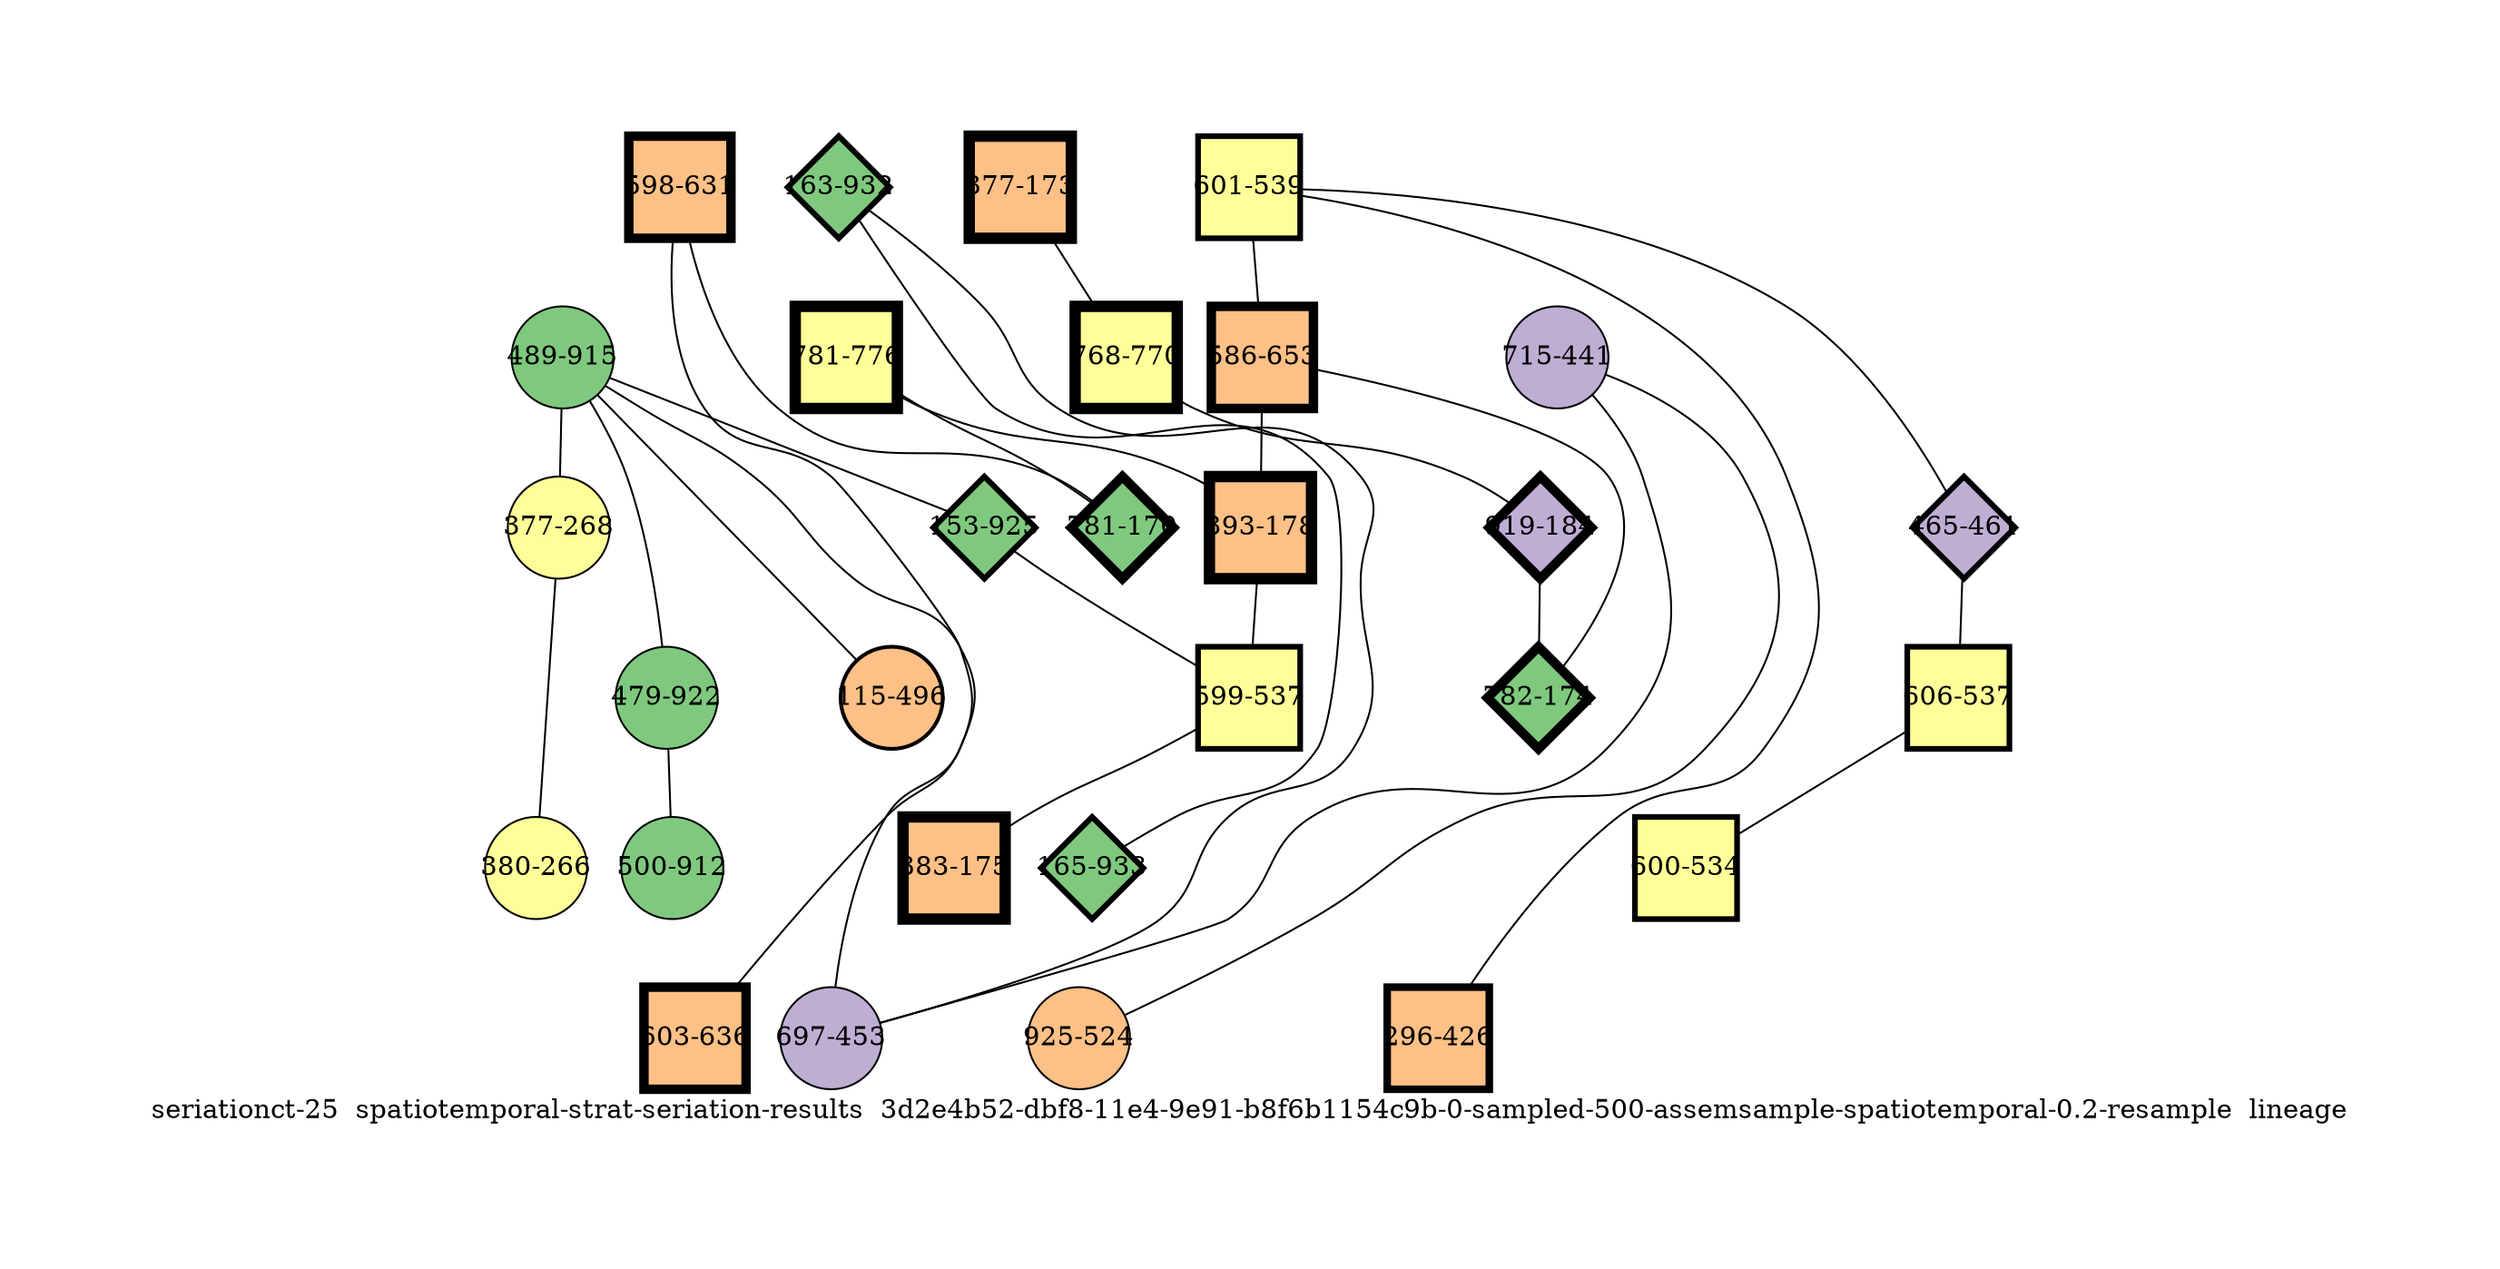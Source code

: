 strict graph "seriationct-25  spatiotemporal-strat-seriation-results  3d2e4b52-dbf8-11e4-9e91-b8f6b1154c9b-0-sampled-500-assemsample-spatiotemporal-0.2-resample  lineage" {
labelloc=b;
ratio=auto;
pad="1.0";
label="seriationct-25  spatiotemporal-strat-seriation-results  3d2e4b52-dbf8-11e4-9e91-b8f6b1154c9b-0-sampled-500-assemsample-spatiotemporal-0.2-resample  lineage";
node [width="0.75", style=filled, fixedsize=true, height="0.75", shape=circle, label=""];
0 [xCoordinate="776.0", appears_in_slice=6, yCoordinate="781.0", colorscheme=accent6, lineage_id=1, short_label="781-776", label="781-776", shape=square, cluster_id=3, fillcolor=4, size="500.0", id=0, penwidth="6.0"];
1 [xCoordinate="932.0", appears_in_slice=3, yCoordinate="163.0", colorscheme=accent6, lineage_id=2, short_label="163-932", label="163-932", shape=diamond, cluster_id=0, fillcolor=1, size="500.0", id=1, penwidth="3.0"];
2 [xCoordinate="915.0", appears_in_slice=1, yCoordinate="489.0", colorscheme=accent6, lineage_id=0, short_label="489-915", label="489-915", shape=circle, cluster_id=0, fillcolor=1, size="500.0", id=2, penwidth="1.0"];
3 [xCoordinate="441.0", appears_in_slice=1, yCoordinate="715.0", colorscheme=accent6, lineage_id=0, short_label="715-441", label="715-441", shape=circle, cluster_id=1, fillcolor=2, size="500.0", id=3, penwidth="1.0"];
4 [xCoordinate="925.0", appears_in_slice=3, yCoordinate="153.0", colorscheme=accent6, lineage_id=2, short_label="153-925", label="153-925", shape=diamond, cluster_id=0, fillcolor=1, size="500.0", id=4, penwidth="3.0"];
5 [xCoordinate="268.0", appears_in_slice=1, yCoordinate="377.0", colorscheme=accent6, lineage_id=0, short_label="377-268", label="377-268", shape=circle, cluster_id=3, fillcolor=4, size="500.0", id=5, penwidth="1.0"];
6 [xCoordinate="453.0", appears_in_slice=1, yCoordinate="697.0", colorscheme=accent6, lineage_id=0, short_label="697-453", label="697-453", shape=circle, cluster_id=1, fillcolor=2, size="500.0", id=6, penwidth="1.0"];
7 [xCoordinate="922.0", appears_in_slice=1, yCoordinate="479.0", colorscheme=accent6, lineage_id=0, short_label="479-922", label="479-922", shape=circle, cluster_id=0, fillcolor=1, size="500.0", id=7, penwidth="1.0"];
8 [xCoordinate="631.0", appears_in_slice=5, yCoordinate="598.0", colorscheme=accent6, lineage_id=1, short_label="598-631", label="598-631", shape=square, cluster_id=2, fillcolor=3, size="500.0", id=8, penwidth="5.0"];
9 [xCoordinate="539.0", appears_in_slice=3, yCoordinate="601.0", colorscheme=accent6, lineage_id=1, short_label="601-539", label="601-539", shape=square, cluster_id=3, fillcolor=4, size="500.0", id=9, penwidth="3.0"];
10 [xCoordinate="653.0", appears_in_slice=5, yCoordinate="586.0", colorscheme=accent6, lineage_id=1, short_label="586-653", label="586-653", shape=square, cluster_id=2, fillcolor=3, size="500.0", id=10, penwidth="5.0"];
11 [xCoordinate="426.0", appears_in_slice=4, yCoordinate="296.0", colorscheme=accent6, lineage_id=1, short_label="296-426", label="296-426", shape=square, cluster_id=2, fillcolor=3, size="500.0", id=11, penwidth="4.0"];
12 [xCoordinate="461.0", appears_in_slice=3, yCoordinate="465.0", colorscheme=accent6, lineage_id=2, short_label="465-461", label="465-461", shape=diamond, cluster_id=1, fillcolor=2, size="500.0", id=12, penwidth="3.0"];
13 [xCoordinate="173.0", appears_in_slice=6, yCoordinate="377.0", colorscheme=accent6, lineage_id=1, short_label="377-173", label="377-173", shape=square, cluster_id=2, fillcolor=3, size="500.0", id=13, penwidth="6.0"];
14 [xCoordinate="537.0", appears_in_slice=3, yCoordinate="606.0", colorscheme=accent6, lineage_id=1, short_label="606-537", label="606-537", shape=square, cluster_id=3, fillcolor=4, size="500.0", id=14, penwidth="3.0"];
15 [xCoordinate="912.0", appears_in_slice=1, yCoordinate="500.0", colorscheme=accent6, lineage_id=0, short_label="500-912", label="500-912", shape=circle, cluster_id=0, fillcolor=1, size="500.0", id=15, penwidth="1.0"];
16 [xCoordinate="770.0", appears_in_slice=6, yCoordinate="768.0", colorscheme=accent6, lineage_id=1, short_label="768-770", label="768-770", shape=square, cluster_id=3, fillcolor=4, size="500.0", id=16, penwidth="6.0"];
17 [xCoordinate="636.0", appears_in_slice=5, yCoordinate="603.0", colorscheme=accent6, lineage_id=1, short_label="603-636", label="603-636", shape=square, cluster_id=2, fillcolor=3, size="500.0", id=17, penwidth="5.0"];
18 [xCoordinate="170.0", appears_in_slice=5, yCoordinate="781.0", colorscheme=accent6, lineage_id=2, short_label="781-170", label="781-170", shape=diamond, cluster_id=0, fillcolor=1, size="500.0", id=18, penwidth="5.0"];
19 [xCoordinate="178.0", appears_in_slice=6, yCoordinate="393.0", colorscheme=accent6, lineage_id=1, short_label="393-178", label="393-178", shape=square, cluster_id=2, fillcolor=3, size="500.0", id=19, penwidth="6.0"];
20 [xCoordinate="534.0", appears_in_slice=3, yCoordinate="600.0", colorscheme=accent6, lineage_id=1, short_label="600-534", label="600-534", shape=square, cluster_id=3, fillcolor=4, size="500.0", id=20, penwidth="3.0"];
21 [xCoordinate="537.0", appears_in_slice=3, yCoordinate="599.0", colorscheme=accent6, lineage_id=1, short_label="599-537", label="599-537", shape=square, cluster_id=3, fillcolor=4, size="500.0", id=21, penwidth="3.0"];
22 [xCoordinate="524.0", appears_in_slice=1, yCoordinate="925.0", colorscheme=accent6, lineage_id=0, short_label="925-524", label="925-524", shape=circle, cluster_id=2, fillcolor=3, size="500.0", id=22, penwidth="1.0"];
23 [xCoordinate="184.0", appears_in_slice=5, yCoordinate="919.0", colorscheme=accent6, lineage_id=2, short_label="919-184", label="919-184", shape=diamond, cluster_id=1, fillcolor=2, size="500.0", id=23, penwidth="5.0"];
24 [xCoordinate="266.0", appears_in_slice=1, yCoordinate="380.0", colorscheme=accent6, lineage_id=0, short_label="380-266", label="380-266", shape=circle, cluster_id=3, fillcolor=4, size="500.0", id=24, penwidth="1.0"];
25 [xCoordinate="933.0", appears_in_slice=3, yCoordinate="165.0", colorscheme=accent6, lineage_id=2, short_label="165-933", label="165-933", shape=diamond, cluster_id=0, fillcolor=1, size="500.0", id=25, penwidth="3.0"];
26 [xCoordinate="175.0", appears_in_slice=6, yCoordinate="383.0", colorscheme=accent6, lineage_id=1, short_label="383-175", label="383-175", shape=square, cluster_id=2, fillcolor=3, size="500.0", id=26, penwidth="6.0"];
27 [xCoordinate="496.0", appears_in_slice=2, yCoordinate="115.0", colorscheme=accent6, lineage_id=0, short_label="115-496", label="115-496", shape=circle, cluster_id=2, fillcolor=3, size="500.0", id=27, penwidth="2.0"];
28 [xCoordinate="174.0", appears_in_slice=5, yCoordinate="782.0", colorscheme=accent6, lineage_id=2, short_label="782-174", label="782-174", shape=diamond, cluster_id=0, fillcolor=1, size="500.0", id=28, penwidth="5.0"];
0 -- 18  [inverseweight="1.4761148582", weight="0.677454057483"];
0 -- 19  [inverseweight="2.11477467219", weight="0.472863616701"];
1 -- 25  [inverseweight="14.008295367", weight="0.0713862731903"];
1 -- 6  [inverseweight="3.09432957628", weight="0.323171780946"];
2 -- 27  [inverseweight="3.07903722474", weight="0.324776846465"];
2 -- 4  [inverseweight="1.572840396", weight="0.635792418954"];
2 -- 5  [inverseweight="1.46288909796", weight="0.683578817694"];
2 -- 6  [inverseweight="2.74501614376", weight="0.364296582471"];
2 -- 7  [inverseweight="2.09460029393", weight="0.477418055796"];
3 -- 22  [inverseweight="7.74658644412", weight="0.129089116505"];
3 -- 6  [inverseweight="27.4410649974", weight="0.0364417343166"];
4 -- 21  [inverseweight="2.43442346339", weight="0.410774877518"];
5 -- 24  [inverseweight="17.4607573942", weight="0.0572712842531"];
7 -- 15  [inverseweight="15.7329193882", weight="0.0635609943283"];
8 -- 17  [inverseweight="24.1121411085", weight="0.0414728827067"];
8 -- 18  [inverseweight="16.2736138726", weight="0.0614491659829"];
9 -- 10  [inverseweight="3.09409258094", weight="0.323196534635"];
9 -- 11  [inverseweight="2.59203086899", weight="0.385797874541"];
9 -- 12  [inverseweight="15.6863951285", weight="0.063749509802"];
10 -- 19  [inverseweight="2.12284084214", weight="0.471066874233"];
10 -- 28  [inverseweight="2.02920339939", weight="0.492804220761"];
12 -- 14  [inverseweight="24.2821465589", weight="0.0411825205639"];
13 -- 16  [inverseweight="35.8979079309", weight="0.0278567765544"];
14 -- 20  [inverseweight="26.7261241912", weight="0.0374165738677"];
16 -- 23  [inverseweight="1.4635532473", weight="0.683268614821"];
19 -- 21  [inverseweight="2.08398468033", weight="0.479849976555"];
21 -- 26  [inverseweight="2.12663934038", weight="0.47022547783"];
23 -- 28  [inverseweight="20.1455741006", weight="0.049638694584"];
}
